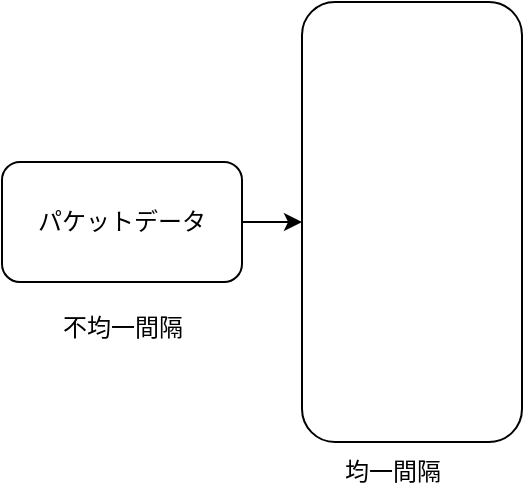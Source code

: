 <mxfile version="22.1.7" type="github">
  <diagram name="ページ1" id="vJ15fzR9yFP7jA5h14AV">
    <mxGraphModel dx="1224" dy="776" grid="1" gridSize="10" guides="1" tooltips="1" connect="1" arrows="1" fold="1" page="1" pageScale="1" pageWidth="827" pageHeight="1169" math="0" shadow="0">
      <root>
        <mxCell id="0" />
        <mxCell id="1" parent="0" />
        <mxCell id="0MjI1iBvqpHvC_OrkHvn-1" value="" style="edgeStyle=orthogonalEdgeStyle;rounded=0;orthogonalLoop=1;jettySize=auto;html=1;" edge="1" parent="1" source="0MjI1iBvqpHvC_OrkHvn-2" target="0MjI1iBvqpHvC_OrkHvn-9">
          <mxGeometry relative="1" as="geometry" />
        </mxCell>
        <mxCell id="0MjI1iBvqpHvC_OrkHvn-2" value="パケットデータ" style="rounded=1;whiteSpace=wrap;html=1;" vertex="1" parent="1">
          <mxGeometry x="30" y="360" width="120" height="60" as="geometry" />
        </mxCell>
        <mxCell id="0MjI1iBvqpHvC_OrkHvn-9" value="" style="whiteSpace=wrap;html=1;rounded=1;" vertex="1" parent="1">
          <mxGeometry x="180" y="280" width="110" height="220" as="geometry" />
        </mxCell>
        <mxCell id="0MjI1iBvqpHvC_OrkHvn-10" value="不均一間隔" style="text;html=1;align=center;verticalAlign=middle;resizable=0;points=[];autosize=1;strokeColor=none;fillColor=none;" vertex="1" parent="1">
          <mxGeometry x="50" y="428" width="80" height="30" as="geometry" />
        </mxCell>
        <mxCell id="0MjI1iBvqpHvC_OrkHvn-11" value="均一間隔" style="text;html=1;align=center;verticalAlign=middle;resizable=0;points=[];autosize=1;strokeColor=none;fillColor=none;" vertex="1" parent="1">
          <mxGeometry x="190" y="500" width="70" height="30" as="geometry" />
        </mxCell>
      </root>
    </mxGraphModel>
  </diagram>
</mxfile>
